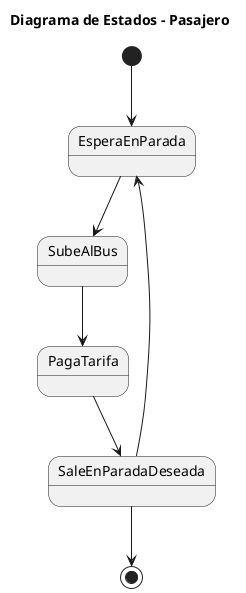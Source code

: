 @startuml
title Diagrama de Estados - Pasajero

[*] --> EsperaEnParada

EsperaEnParada --> SubeAlBus 

SubeAlBus --> PagaTarifa 

PagaTarifa --> SaleEnParadaDeseada 

SaleEnParadaDeseada --> EsperaEnParada

SaleEnParadaDeseada --> [*]

@enduml
